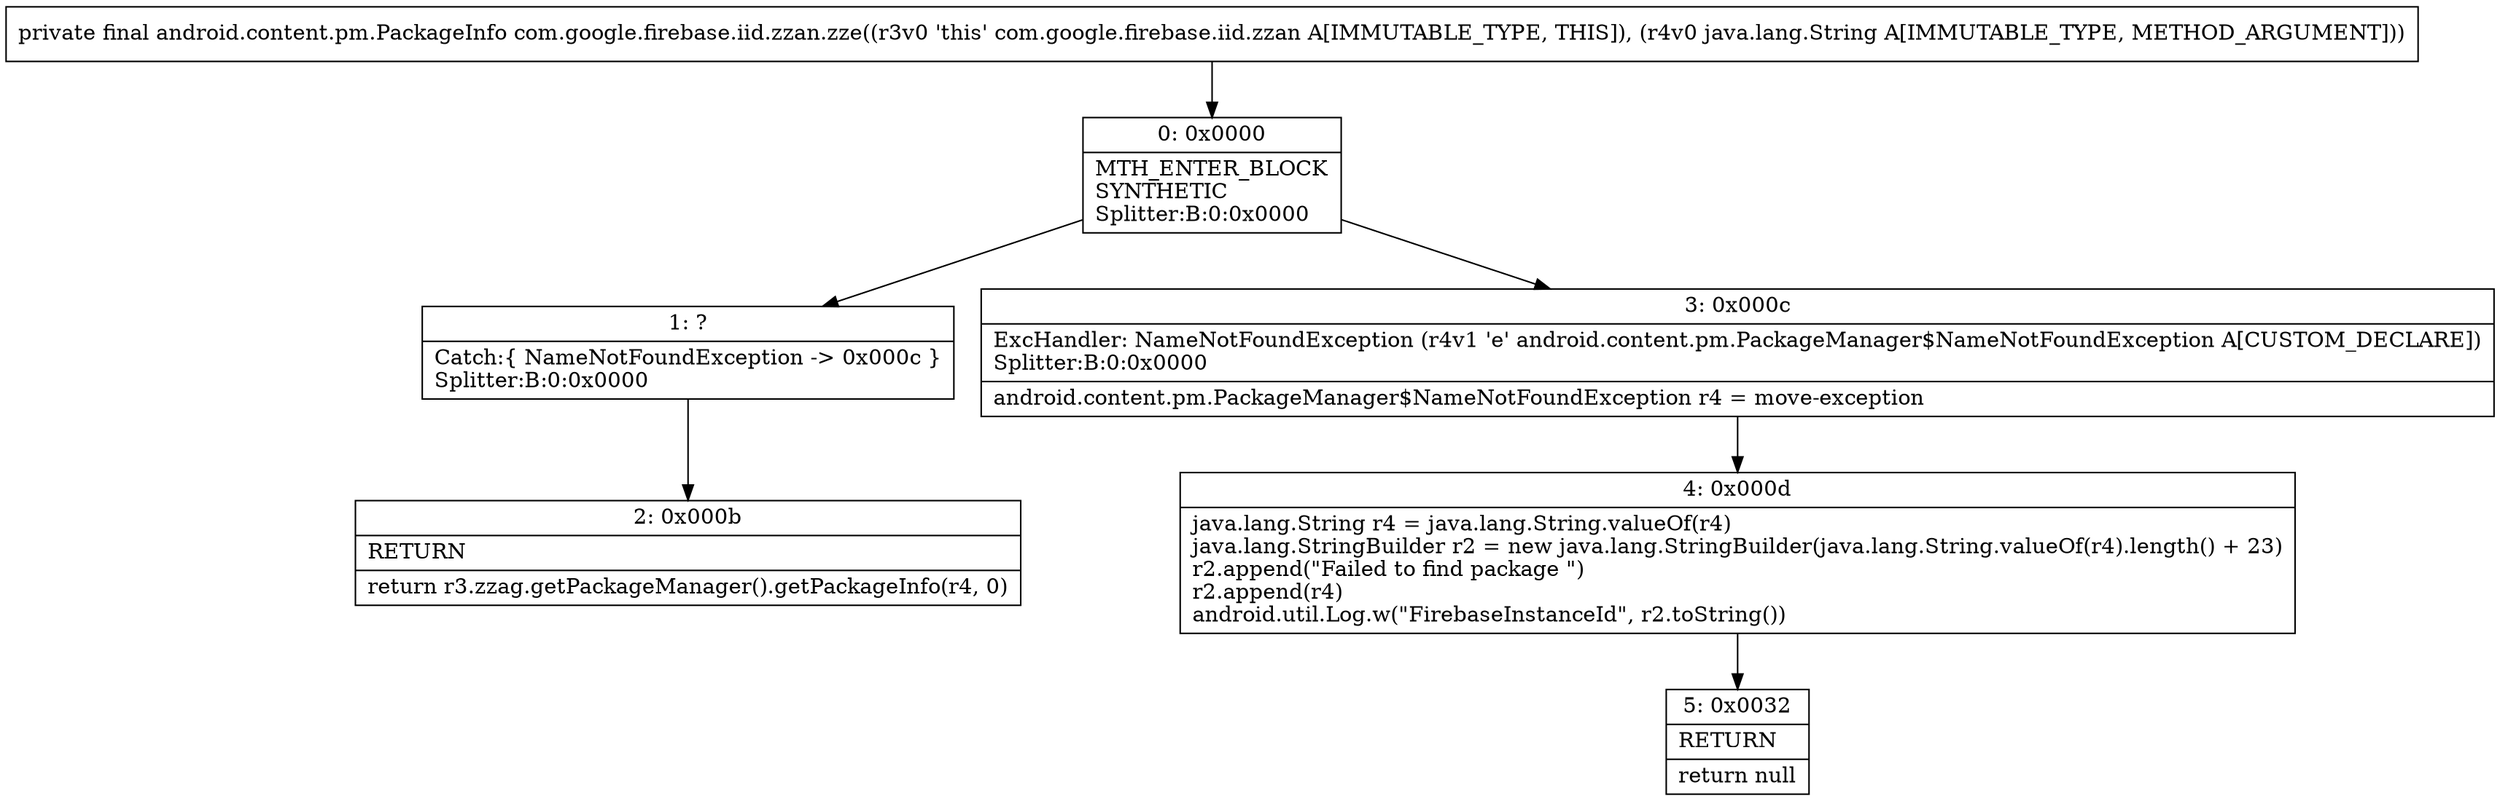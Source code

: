 digraph "CFG forcom.google.firebase.iid.zzan.zze(Ljava\/lang\/String;)Landroid\/content\/pm\/PackageInfo;" {
Node_0 [shape=record,label="{0\:\ 0x0000|MTH_ENTER_BLOCK\lSYNTHETIC\lSplitter:B:0:0x0000\l}"];
Node_1 [shape=record,label="{1\:\ ?|Catch:\{ NameNotFoundException \-\> 0x000c \}\lSplitter:B:0:0x0000\l}"];
Node_2 [shape=record,label="{2\:\ 0x000b|RETURN\l|return r3.zzag.getPackageManager().getPackageInfo(r4, 0)\l}"];
Node_3 [shape=record,label="{3\:\ 0x000c|ExcHandler: NameNotFoundException (r4v1 'e' android.content.pm.PackageManager$NameNotFoundException A[CUSTOM_DECLARE])\lSplitter:B:0:0x0000\l|android.content.pm.PackageManager$NameNotFoundException r4 = move\-exception\l}"];
Node_4 [shape=record,label="{4\:\ 0x000d|java.lang.String r4 = java.lang.String.valueOf(r4)\ljava.lang.StringBuilder r2 = new java.lang.StringBuilder(java.lang.String.valueOf(r4).length() + 23)\lr2.append(\"Failed to find package \")\lr2.append(r4)\landroid.util.Log.w(\"FirebaseInstanceId\", r2.toString())\l}"];
Node_5 [shape=record,label="{5\:\ 0x0032|RETURN\l|return null\l}"];
MethodNode[shape=record,label="{private final android.content.pm.PackageInfo com.google.firebase.iid.zzan.zze((r3v0 'this' com.google.firebase.iid.zzan A[IMMUTABLE_TYPE, THIS]), (r4v0 java.lang.String A[IMMUTABLE_TYPE, METHOD_ARGUMENT])) }"];
MethodNode -> Node_0;
Node_0 -> Node_1;
Node_0 -> Node_3;
Node_1 -> Node_2;
Node_3 -> Node_4;
Node_4 -> Node_5;
}

